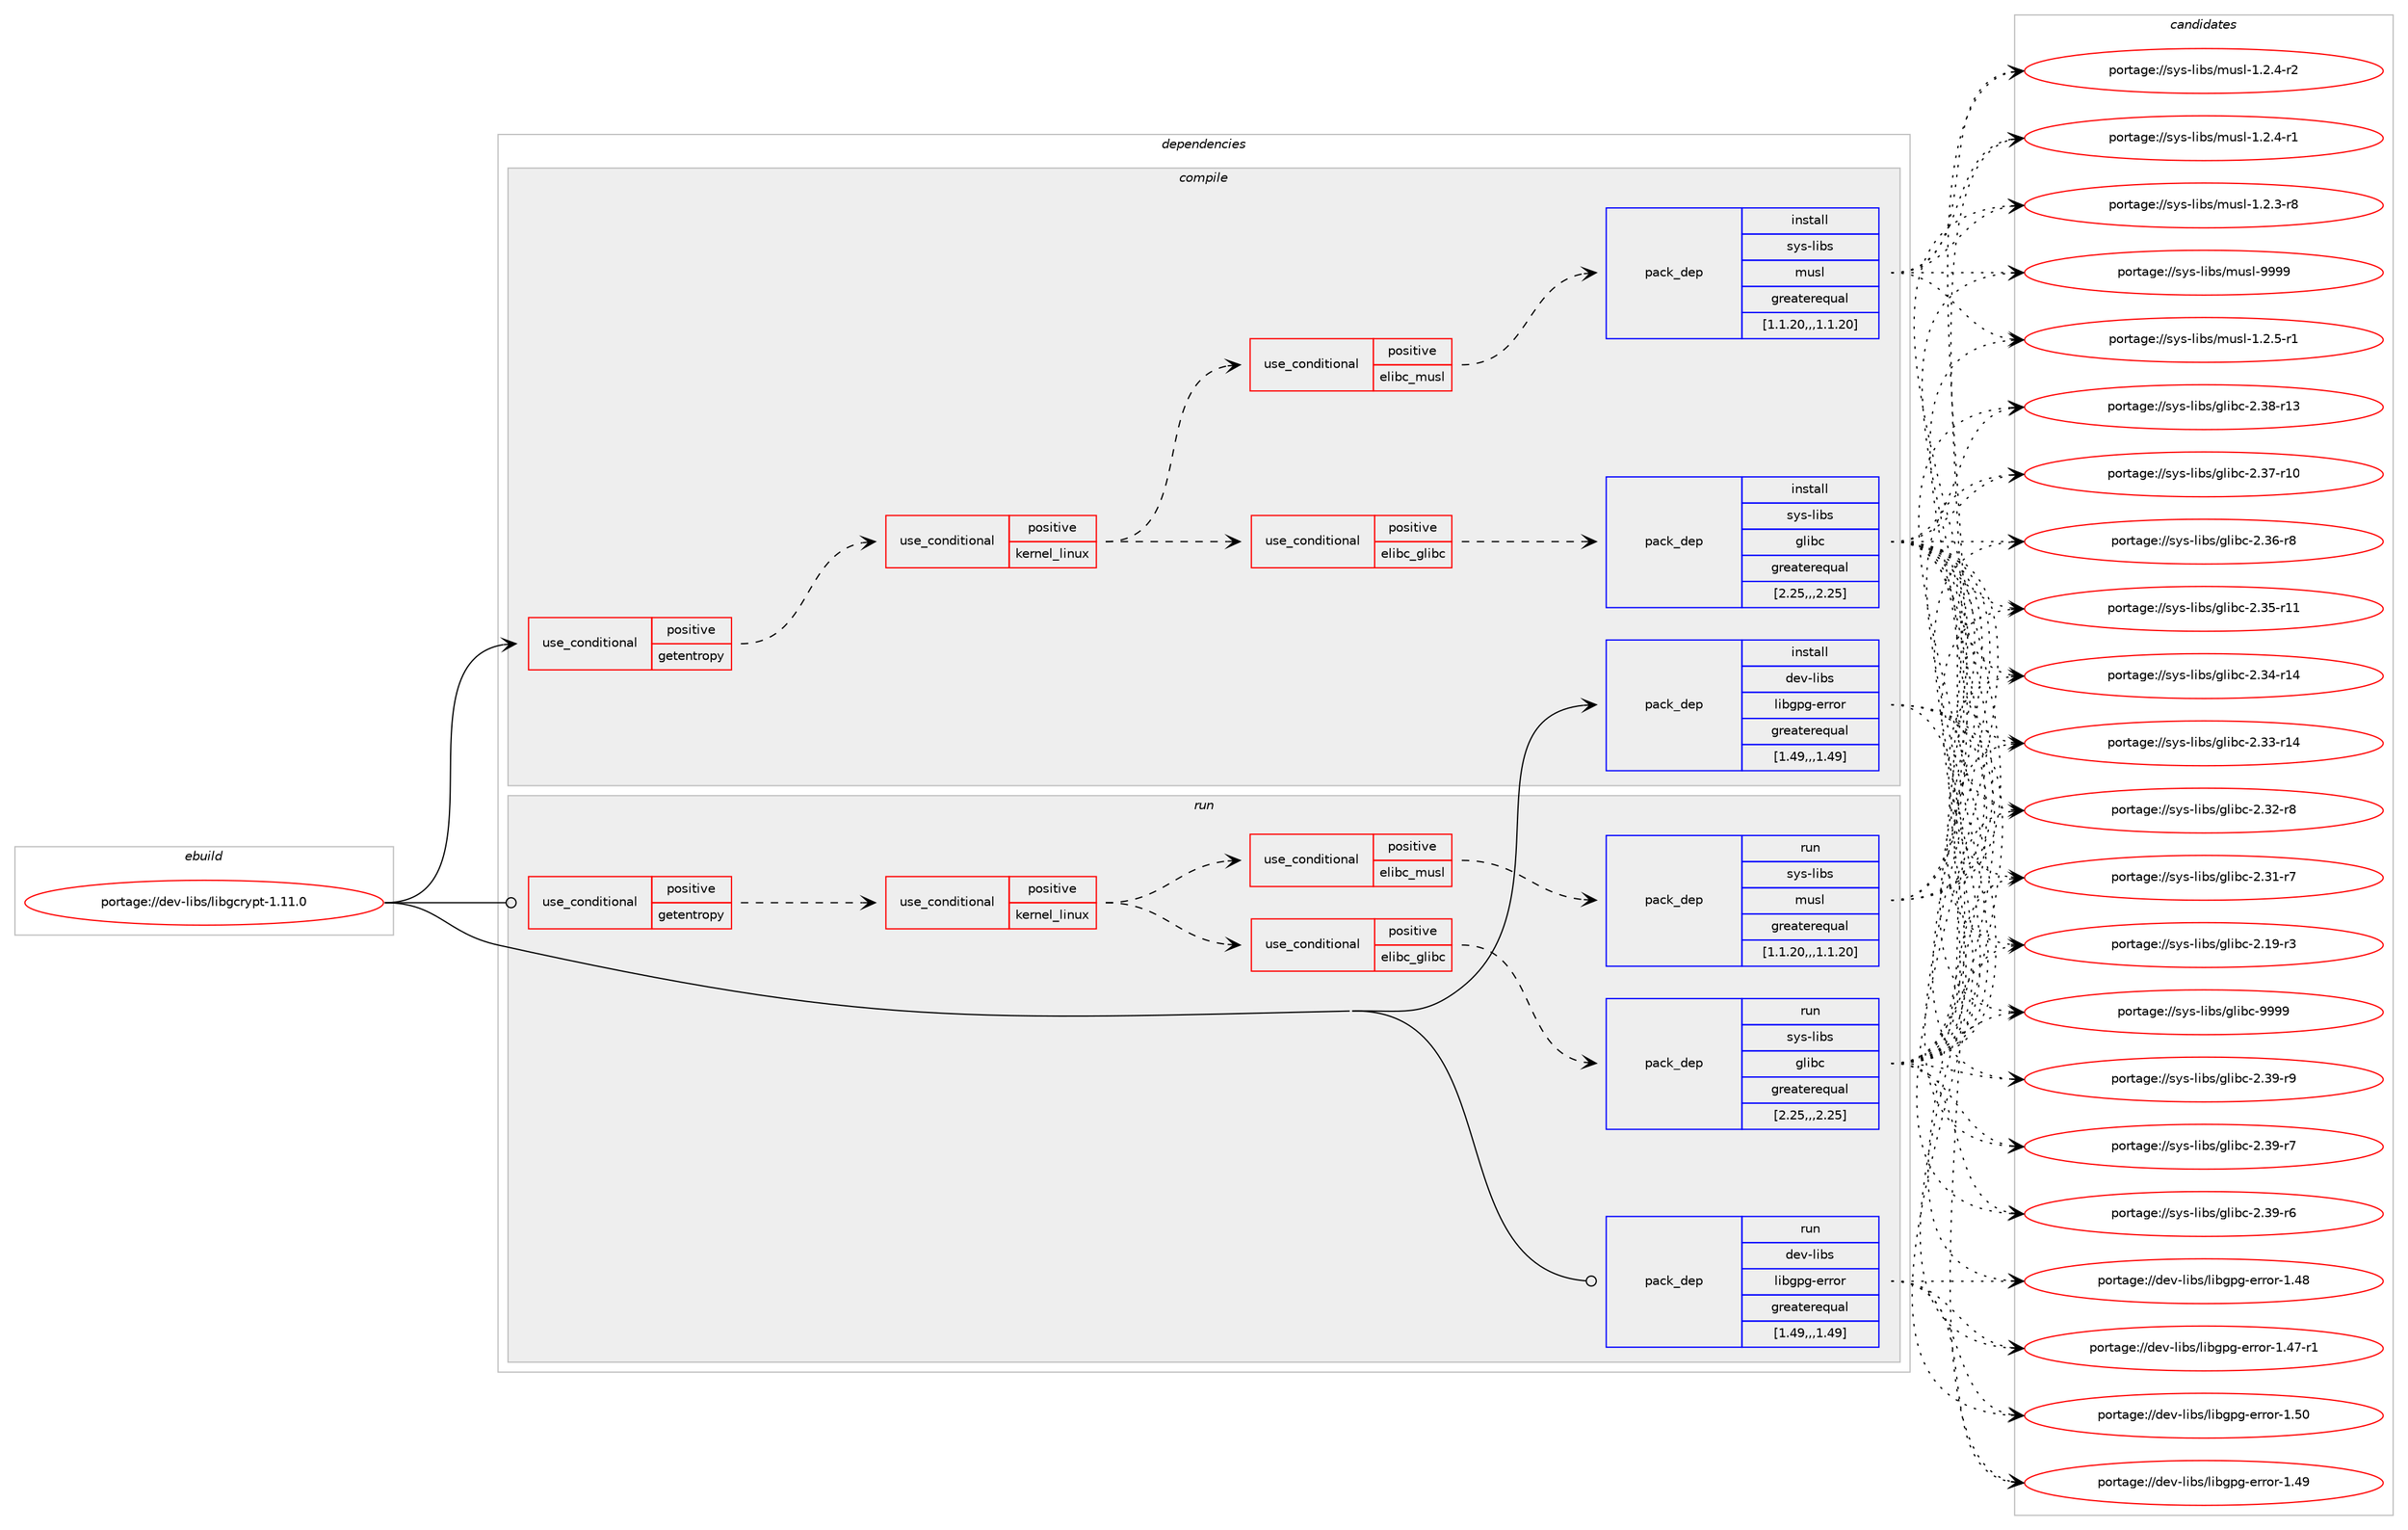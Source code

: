 digraph prolog {

# *************
# Graph options
# *************

newrank=true;
concentrate=true;
compound=true;
graph [rankdir=LR,fontname=Helvetica,fontsize=10,ranksep=1.5];#, ranksep=2.5, nodesep=0.2];
edge  [arrowhead=vee];
node  [fontname=Helvetica,fontsize=10];

# **********
# The ebuild
# **********

subgraph cluster_leftcol {
color=gray;
label=<<i>ebuild</i>>;
id [label="portage://dev-libs/libgcrypt-1.11.0", color=red, width=4, href="../dev-libs/libgcrypt-1.11.0.svg"];
}

# ****************
# The dependencies
# ****************

subgraph cluster_midcol {
color=gray;
label=<<i>dependencies</i>>;
subgraph cluster_compile {
fillcolor="#eeeeee";
style=filled;
label=<<i>compile</i>>;
subgraph cond26747 {
dependency109403 [label=<<TABLE BORDER="0" CELLBORDER="1" CELLSPACING="0" CELLPADDING="4"><TR><TD ROWSPAN="3" CELLPADDING="10">use_conditional</TD></TR><TR><TD>positive</TD></TR><TR><TD>getentropy</TD></TR></TABLE>>, shape=none, color=red];
subgraph cond26748 {
dependency109404 [label=<<TABLE BORDER="0" CELLBORDER="1" CELLSPACING="0" CELLPADDING="4"><TR><TD ROWSPAN="3" CELLPADDING="10">use_conditional</TD></TR><TR><TD>positive</TD></TR><TR><TD>kernel_linux</TD></TR></TABLE>>, shape=none, color=red];
subgraph cond26749 {
dependency109405 [label=<<TABLE BORDER="0" CELLBORDER="1" CELLSPACING="0" CELLPADDING="4"><TR><TD ROWSPAN="3" CELLPADDING="10">use_conditional</TD></TR><TR><TD>positive</TD></TR><TR><TD>elibc_glibc</TD></TR></TABLE>>, shape=none, color=red];
subgraph pack81464 {
dependency109406 [label=<<TABLE BORDER="0" CELLBORDER="1" CELLSPACING="0" CELLPADDING="4" WIDTH="220"><TR><TD ROWSPAN="6" CELLPADDING="30">pack_dep</TD></TR><TR><TD WIDTH="110">install</TD></TR><TR><TD>sys-libs</TD></TR><TR><TD>glibc</TD></TR><TR><TD>greaterequal</TD></TR><TR><TD>[2.25,,,2.25]</TD></TR></TABLE>>, shape=none, color=blue];
}
dependency109405:e -> dependency109406:w [weight=20,style="dashed",arrowhead="vee"];
}
dependency109404:e -> dependency109405:w [weight=20,style="dashed",arrowhead="vee"];
subgraph cond26750 {
dependency109407 [label=<<TABLE BORDER="0" CELLBORDER="1" CELLSPACING="0" CELLPADDING="4"><TR><TD ROWSPAN="3" CELLPADDING="10">use_conditional</TD></TR><TR><TD>positive</TD></TR><TR><TD>elibc_musl</TD></TR></TABLE>>, shape=none, color=red];
subgraph pack81465 {
dependency109408 [label=<<TABLE BORDER="0" CELLBORDER="1" CELLSPACING="0" CELLPADDING="4" WIDTH="220"><TR><TD ROWSPAN="6" CELLPADDING="30">pack_dep</TD></TR><TR><TD WIDTH="110">install</TD></TR><TR><TD>sys-libs</TD></TR><TR><TD>musl</TD></TR><TR><TD>greaterequal</TD></TR><TR><TD>[1.1.20,,,1.1.20]</TD></TR></TABLE>>, shape=none, color=blue];
}
dependency109407:e -> dependency109408:w [weight=20,style="dashed",arrowhead="vee"];
}
dependency109404:e -> dependency109407:w [weight=20,style="dashed",arrowhead="vee"];
}
dependency109403:e -> dependency109404:w [weight=20,style="dashed",arrowhead="vee"];
}
id:e -> dependency109403:w [weight=20,style="solid",arrowhead="vee"];
subgraph pack81466 {
dependency109409 [label=<<TABLE BORDER="0" CELLBORDER="1" CELLSPACING="0" CELLPADDING="4" WIDTH="220"><TR><TD ROWSPAN="6" CELLPADDING="30">pack_dep</TD></TR><TR><TD WIDTH="110">install</TD></TR><TR><TD>dev-libs</TD></TR><TR><TD>libgpg-error</TD></TR><TR><TD>greaterequal</TD></TR><TR><TD>[1.49,,,1.49]</TD></TR></TABLE>>, shape=none, color=blue];
}
id:e -> dependency109409:w [weight=20,style="solid",arrowhead="vee"];
}
subgraph cluster_compileandrun {
fillcolor="#eeeeee";
style=filled;
label=<<i>compile and run</i>>;
}
subgraph cluster_run {
fillcolor="#eeeeee";
style=filled;
label=<<i>run</i>>;
subgraph cond26751 {
dependency109410 [label=<<TABLE BORDER="0" CELLBORDER="1" CELLSPACING="0" CELLPADDING="4"><TR><TD ROWSPAN="3" CELLPADDING="10">use_conditional</TD></TR><TR><TD>positive</TD></TR><TR><TD>getentropy</TD></TR></TABLE>>, shape=none, color=red];
subgraph cond26752 {
dependency109411 [label=<<TABLE BORDER="0" CELLBORDER="1" CELLSPACING="0" CELLPADDING="4"><TR><TD ROWSPAN="3" CELLPADDING="10">use_conditional</TD></TR><TR><TD>positive</TD></TR><TR><TD>kernel_linux</TD></TR></TABLE>>, shape=none, color=red];
subgraph cond26753 {
dependency109412 [label=<<TABLE BORDER="0" CELLBORDER="1" CELLSPACING="0" CELLPADDING="4"><TR><TD ROWSPAN="3" CELLPADDING="10">use_conditional</TD></TR><TR><TD>positive</TD></TR><TR><TD>elibc_glibc</TD></TR></TABLE>>, shape=none, color=red];
subgraph pack81467 {
dependency109413 [label=<<TABLE BORDER="0" CELLBORDER="1" CELLSPACING="0" CELLPADDING="4" WIDTH="220"><TR><TD ROWSPAN="6" CELLPADDING="30">pack_dep</TD></TR><TR><TD WIDTH="110">run</TD></TR><TR><TD>sys-libs</TD></TR><TR><TD>glibc</TD></TR><TR><TD>greaterequal</TD></TR><TR><TD>[2.25,,,2.25]</TD></TR></TABLE>>, shape=none, color=blue];
}
dependency109412:e -> dependency109413:w [weight=20,style="dashed",arrowhead="vee"];
}
dependency109411:e -> dependency109412:w [weight=20,style="dashed",arrowhead="vee"];
subgraph cond26754 {
dependency109414 [label=<<TABLE BORDER="0" CELLBORDER="1" CELLSPACING="0" CELLPADDING="4"><TR><TD ROWSPAN="3" CELLPADDING="10">use_conditional</TD></TR><TR><TD>positive</TD></TR><TR><TD>elibc_musl</TD></TR></TABLE>>, shape=none, color=red];
subgraph pack81468 {
dependency109415 [label=<<TABLE BORDER="0" CELLBORDER="1" CELLSPACING="0" CELLPADDING="4" WIDTH="220"><TR><TD ROWSPAN="6" CELLPADDING="30">pack_dep</TD></TR><TR><TD WIDTH="110">run</TD></TR><TR><TD>sys-libs</TD></TR><TR><TD>musl</TD></TR><TR><TD>greaterequal</TD></TR><TR><TD>[1.1.20,,,1.1.20]</TD></TR></TABLE>>, shape=none, color=blue];
}
dependency109414:e -> dependency109415:w [weight=20,style="dashed",arrowhead="vee"];
}
dependency109411:e -> dependency109414:w [weight=20,style="dashed",arrowhead="vee"];
}
dependency109410:e -> dependency109411:w [weight=20,style="dashed",arrowhead="vee"];
}
id:e -> dependency109410:w [weight=20,style="solid",arrowhead="odot"];
subgraph pack81469 {
dependency109416 [label=<<TABLE BORDER="0" CELLBORDER="1" CELLSPACING="0" CELLPADDING="4" WIDTH="220"><TR><TD ROWSPAN="6" CELLPADDING="30">pack_dep</TD></TR><TR><TD WIDTH="110">run</TD></TR><TR><TD>dev-libs</TD></TR><TR><TD>libgpg-error</TD></TR><TR><TD>greaterequal</TD></TR><TR><TD>[1.49,,,1.49]</TD></TR></TABLE>>, shape=none, color=blue];
}
id:e -> dependency109416:w [weight=20,style="solid",arrowhead="odot"];
}
}

# **************
# The candidates
# **************

subgraph cluster_choices {
rank=same;
color=gray;
label=<<i>candidates</i>>;

subgraph choice81464 {
color=black;
nodesep=1;
choice11512111545108105981154710310810598994557575757 [label="portage://sys-libs/glibc-9999", color=red, width=4,href="../sys-libs/glibc-9999.svg"];
choice115121115451081059811547103108105989945504651574511457 [label="portage://sys-libs/glibc-2.39-r9", color=red, width=4,href="../sys-libs/glibc-2.39-r9.svg"];
choice115121115451081059811547103108105989945504651574511455 [label="portage://sys-libs/glibc-2.39-r7", color=red, width=4,href="../sys-libs/glibc-2.39-r7.svg"];
choice115121115451081059811547103108105989945504651574511454 [label="portage://sys-libs/glibc-2.39-r6", color=red, width=4,href="../sys-libs/glibc-2.39-r6.svg"];
choice11512111545108105981154710310810598994550465156451144951 [label="portage://sys-libs/glibc-2.38-r13", color=red, width=4,href="../sys-libs/glibc-2.38-r13.svg"];
choice11512111545108105981154710310810598994550465155451144948 [label="portage://sys-libs/glibc-2.37-r10", color=red, width=4,href="../sys-libs/glibc-2.37-r10.svg"];
choice115121115451081059811547103108105989945504651544511456 [label="portage://sys-libs/glibc-2.36-r8", color=red, width=4,href="../sys-libs/glibc-2.36-r8.svg"];
choice11512111545108105981154710310810598994550465153451144949 [label="portage://sys-libs/glibc-2.35-r11", color=red, width=4,href="../sys-libs/glibc-2.35-r11.svg"];
choice11512111545108105981154710310810598994550465152451144952 [label="portage://sys-libs/glibc-2.34-r14", color=red, width=4,href="../sys-libs/glibc-2.34-r14.svg"];
choice11512111545108105981154710310810598994550465151451144952 [label="portage://sys-libs/glibc-2.33-r14", color=red, width=4,href="../sys-libs/glibc-2.33-r14.svg"];
choice115121115451081059811547103108105989945504651504511456 [label="portage://sys-libs/glibc-2.32-r8", color=red, width=4,href="../sys-libs/glibc-2.32-r8.svg"];
choice115121115451081059811547103108105989945504651494511455 [label="portage://sys-libs/glibc-2.31-r7", color=red, width=4,href="../sys-libs/glibc-2.31-r7.svg"];
choice115121115451081059811547103108105989945504649574511451 [label="portage://sys-libs/glibc-2.19-r3", color=red, width=4,href="../sys-libs/glibc-2.19-r3.svg"];
dependency109406:e -> choice11512111545108105981154710310810598994557575757:w [style=dotted,weight="100"];
dependency109406:e -> choice115121115451081059811547103108105989945504651574511457:w [style=dotted,weight="100"];
dependency109406:e -> choice115121115451081059811547103108105989945504651574511455:w [style=dotted,weight="100"];
dependency109406:e -> choice115121115451081059811547103108105989945504651574511454:w [style=dotted,weight="100"];
dependency109406:e -> choice11512111545108105981154710310810598994550465156451144951:w [style=dotted,weight="100"];
dependency109406:e -> choice11512111545108105981154710310810598994550465155451144948:w [style=dotted,weight="100"];
dependency109406:e -> choice115121115451081059811547103108105989945504651544511456:w [style=dotted,weight="100"];
dependency109406:e -> choice11512111545108105981154710310810598994550465153451144949:w [style=dotted,weight="100"];
dependency109406:e -> choice11512111545108105981154710310810598994550465152451144952:w [style=dotted,weight="100"];
dependency109406:e -> choice11512111545108105981154710310810598994550465151451144952:w [style=dotted,weight="100"];
dependency109406:e -> choice115121115451081059811547103108105989945504651504511456:w [style=dotted,weight="100"];
dependency109406:e -> choice115121115451081059811547103108105989945504651494511455:w [style=dotted,weight="100"];
dependency109406:e -> choice115121115451081059811547103108105989945504649574511451:w [style=dotted,weight="100"];
}
subgraph choice81465 {
color=black;
nodesep=1;
choice1151211154510810598115471091171151084557575757 [label="portage://sys-libs/musl-9999", color=red, width=4,href="../sys-libs/musl-9999.svg"];
choice1151211154510810598115471091171151084549465046534511449 [label="portage://sys-libs/musl-1.2.5-r1", color=red, width=4,href="../sys-libs/musl-1.2.5-r1.svg"];
choice1151211154510810598115471091171151084549465046524511450 [label="portage://sys-libs/musl-1.2.4-r2", color=red, width=4,href="../sys-libs/musl-1.2.4-r2.svg"];
choice1151211154510810598115471091171151084549465046524511449 [label="portage://sys-libs/musl-1.2.4-r1", color=red, width=4,href="../sys-libs/musl-1.2.4-r1.svg"];
choice1151211154510810598115471091171151084549465046514511456 [label="portage://sys-libs/musl-1.2.3-r8", color=red, width=4,href="../sys-libs/musl-1.2.3-r8.svg"];
dependency109408:e -> choice1151211154510810598115471091171151084557575757:w [style=dotted,weight="100"];
dependency109408:e -> choice1151211154510810598115471091171151084549465046534511449:w [style=dotted,weight="100"];
dependency109408:e -> choice1151211154510810598115471091171151084549465046524511450:w [style=dotted,weight="100"];
dependency109408:e -> choice1151211154510810598115471091171151084549465046524511449:w [style=dotted,weight="100"];
dependency109408:e -> choice1151211154510810598115471091171151084549465046514511456:w [style=dotted,weight="100"];
}
subgraph choice81466 {
color=black;
nodesep=1;
choice10010111845108105981154710810598103112103451011141141111144549465348 [label="portage://dev-libs/libgpg-error-1.50", color=red, width=4,href="../dev-libs/libgpg-error-1.50.svg"];
choice10010111845108105981154710810598103112103451011141141111144549465257 [label="portage://dev-libs/libgpg-error-1.49", color=red, width=4,href="../dev-libs/libgpg-error-1.49.svg"];
choice10010111845108105981154710810598103112103451011141141111144549465256 [label="portage://dev-libs/libgpg-error-1.48", color=red, width=4,href="../dev-libs/libgpg-error-1.48.svg"];
choice100101118451081059811547108105981031121034510111411411111445494652554511449 [label="portage://dev-libs/libgpg-error-1.47-r1", color=red, width=4,href="../dev-libs/libgpg-error-1.47-r1.svg"];
dependency109409:e -> choice10010111845108105981154710810598103112103451011141141111144549465348:w [style=dotted,weight="100"];
dependency109409:e -> choice10010111845108105981154710810598103112103451011141141111144549465257:w [style=dotted,weight="100"];
dependency109409:e -> choice10010111845108105981154710810598103112103451011141141111144549465256:w [style=dotted,weight="100"];
dependency109409:e -> choice100101118451081059811547108105981031121034510111411411111445494652554511449:w [style=dotted,weight="100"];
}
subgraph choice81467 {
color=black;
nodesep=1;
choice11512111545108105981154710310810598994557575757 [label="portage://sys-libs/glibc-9999", color=red, width=4,href="../sys-libs/glibc-9999.svg"];
choice115121115451081059811547103108105989945504651574511457 [label="portage://sys-libs/glibc-2.39-r9", color=red, width=4,href="../sys-libs/glibc-2.39-r9.svg"];
choice115121115451081059811547103108105989945504651574511455 [label="portage://sys-libs/glibc-2.39-r7", color=red, width=4,href="../sys-libs/glibc-2.39-r7.svg"];
choice115121115451081059811547103108105989945504651574511454 [label="portage://sys-libs/glibc-2.39-r6", color=red, width=4,href="../sys-libs/glibc-2.39-r6.svg"];
choice11512111545108105981154710310810598994550465156451144951 [label="portage://sys-libs/glibc-2.38-r13", color=red, width=4,href="../sys-libs/glibc-2.38-r13.svg"];
choice11512111545108105981154710310810598994550465155451144948 [label="portage://sys-libs/glibc-2.37-r10", color=red, width=4,href="../sys-libs/glibc-2.37-r10.svg"];
choice115121115451081059811547103108105989945504651544511456 [label="portage://sys-libs/glibc-2.36-r8", color=red, width=4,href="../sys-libs/glibc-2.36-r8.svg"];
choice11512111545108105981154710310810598994550465153451144949 [label="portage://sys-libs/glibc-2.35-r11", color=red, width=4,href="../sys-libs/glibc-2.35-r11.svg"];
choice11512111545108105981154710310810598994550465152451144952 [label="portage://sys-libs/glibc-2.34-r14", color=red, width=4,href="../sys-libs/glibc-2.34-r14.svg"];
choice11512111545108105981154710310810598994550465151451144952 [label="portage://sys-libs/glibc-2.33-r14", color=red, width=4,href="../sys-libs/glibc-2.33-r14.svg"];
choice115121115451081059811547103108105989945504651504511456 [label="portage://sys-libs/glibc-2.32-r8", color=red, width=4,href="../sys-libs/glibc-2.32-r8.svg"];
choice115121115451081059811547103108105989945504651494511455 [label="portage://sys-libs/glibc-2.31-r7", color=red, width=4,href="../sys-libs/glibc-2.31-r7.svg"];
choice115121115451081059811547103108105989945504649574511451 [label="portage://sys-libs/glibc-2.19-r3", color=red, width=4,href="../sys-libs/glibc-2.19-r3.svg"];
dependency109413:e -> choice11512111545108105981154710310810598994557575757:w [style=dotted,weight="100"];
dependency109413:e -> choice115121115451081059811547103108105989945504651574511457:w [style=dotted,weight="100"];
dependency109413:e -> choice115121115451081059811547103108105989945504651574511455:w [style=dotted,weight="100"];
dependency109413:e -> choice115121115451081059811547103108105989945504651574511454:w [style=dotted,weight="100"];
dependency109413:e -> choice11512111545108105981154710310810598994550465156451144951:w [style=dotted,weight="100"];
dependency109413:e -> choice11512111545108105981154710310810598994550465155451144948:w [style=dotted,weight="100"];
dependency109413:e -> choice115121115451081059811547103108105989945504651544511456:w [style=dotted,weight="100"];
dependency109413:e -> choice11512111545108105981154710310810598994550465153451144949:w [style=dotted,weight="100"];
dependency109413:e -> choice11512111545108105981154710310810598994550465152451144952:w [style=dotted,weight="100"];
dependency109413:e -> choice11512111545108105981154710310810598994550465151451144952:w [style=dotted,weight="100"];
dependency109413:e -> choice115121115451081059811547103108105989945504651504511456:w [style=dotted,weight="100"];
dependency109413:e -> choice115121115451081059811547103108105989945504651494511455:w [style=dotted,weight="100"];
dependency109413:e -> choice115121115451081059811547103108105989945504649574511451:w [style=dotted,weight="100"];
}
subgraph choice81468 {
color=black;
nodesep=1;
choice1151211154510810598115471091171151084557575757 [label="portage://sys-libs/musl-9999", color=red, width=4,href="../sys-libs/musl-9999.svg"];
choice1151211154510810598115471091171151084549465046534511449 [label="portage://sys-libs/musl-1.2.5-r1", color=red, width=4,href="../sys-libs/musl-1.2.5-r1.svg"];
choice1151211154510810598115471091171151084549465046524511450 [label="portage://sys-libs/musl-1.2.4-r2", color=red, width=4,href="../sys-libs/musl-1.2.4-r2.svg"];
choice1151211154510810598115471091171151084549465046524511449 [label="portage://sys-libs/musl-1.2.4-r1", color=red, width=4,href="../sys-libs/musl-1.2.4-r1.svg"];
choice1151211154510810598115471091171151084549465046514511456 [label="portage://sys-libs/musl-1.2.3-r8", color=red, width=4,href="../sys-libs/musl-1.2.3-r8.svg"];
dependency109415:e -> choice1151211154510810598115471091171151084557575757:w [style=dotted,weight="100"];
dependency109415:e -> choice1151211154510810598115471091171151084549465046534511449:w [style=dotted,weight="100"];
dependency109415:e -> choice1151211154510810598115471091171151084549465046524511450:w [style=dotted,weight="100"];
dependency109415:e -> choice1151211154510810598115471091171151084549465046524511449:w [style=dotted,weight="100"];
dependency109415:e -> choice1151211154510810598115471091171151084549465046514511456:w [style=dotted,weight="100"];
}
subgraph choice81469 {
color=black;
nodesep=1;
choice10010111845108105981154710810598103112103451011141141111144549465348 [label="portage://dev-libs/libgpg-error-1.50", color=red, width=4,href="../dev-libs/libgpg-error-1.50.svg"];
choice10010111845108105981154710810598103112103451011141141111144549465257 [label="portage://dev-libs/libgpg-error-1.49", color=red, width=4,href="../dev-libs/libgpg-error-1.49.svg"];
choice10010111845108105981154710810598103112103451011141141111144549465256 [label="portage://dev-libs/libgpg-error-1.48", color=red, width=4,href="../dev-libs/libgpg-error-1.48.svg"];
choice100101118451081059811547108105981031121034510111411411111445494652554511449 [label="portage://dev-libs/libgpg-error-1.47-r1", color=red, width=4,href="../dev-libs/libgpg-error-1.47-r1.svg"];
dependency109416:e -> choice10010111845108105981154710810598103112103451011141141111144549465348:w [style=dotted,weight="100"];
dependency109416:e -> choice10010111845108105981154710810598103112103451011141141111144549465257:w [style=dotted,weight="100"];
dependency109416:e -> choice10010111845108105981154710810598103112103451011141141111144549465256:w [style=dotted,weight="100"];
dependency109416:e -> choice100101118451081059811547108105981031121034510111411411111445494652554511449:w [style=dotted,weight="100"];
}
}

}
